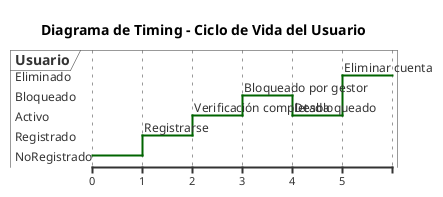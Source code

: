 @startuml
title Diagrama de Timing – Ciclo de Vida del Usuario

robust "Usuario" as U

@0
U is NoRegistrado

@1
U is Registrado : Registrarse

@2
U is Activo : Verificación completada

@3
U is Bloqueado : Bloqueado por gestor

@4
U is Activo : Desbloqueado

@5
U is Eliminado : Eliminar cuenta


@enduml


